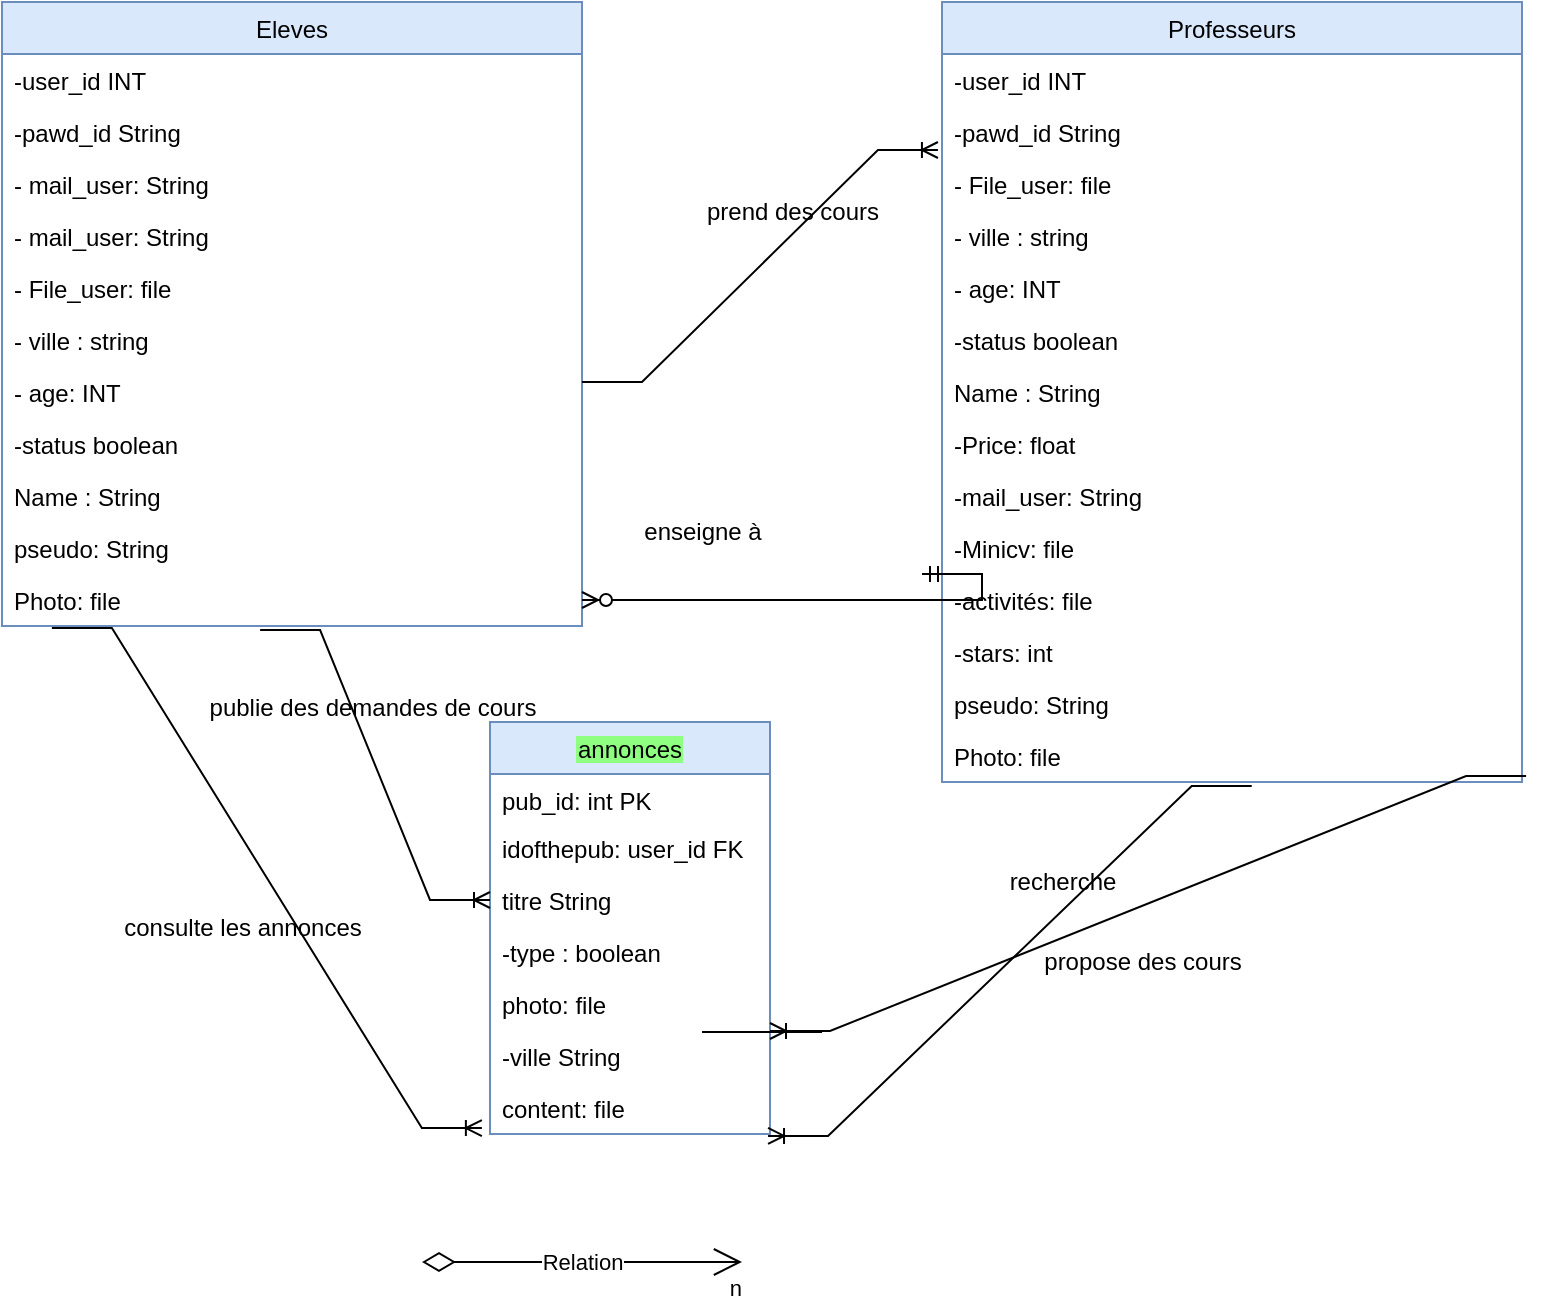 <mxfile version="20.4.0" type="device"><diagram id="BDy-kREZ5BCbeIwfCokq" name="Page-1"><mxGraphModel dx="1350" dy="717" grid="1" gridSize="10" guides="1" tooltips="1" connect="1" arrows="1" fold="1" page="1" pageScale="1" pageWidth="827" pageHeight="1169" math="0" shadow="0"><root><mxCell id="0"/><mxCell id="1" parent="0"/><mxCell id="o6ly0mMQModBg4EXFvxc-13" value="annonces" style="swimlane;fontStyle=0;childLayout=stackLayout;horizontal=1;startSize=26;fillColor=#dae8fc;horizontalStack=0;resizeParent=1;resizeParentMax=0;resizeLast=0;collapsible=1;marginBottom=0;labelBackgroundColor=#8FFF82;strokeColor=#6c8ebf;" parent="1" vertex="1"><mxGeometry x="274" y="520" width="140" height="206" as="geometry"><mxRectangle x="274" y="520" width="90" height="30" as="alternateBounds"/></mxGeometry></mxCell><mxCell id="o6ly0mMQModBg4EXFvxc-14" value="pub_id: int PK" style="text;strokeColor=none;fillColor=none;align=left;verticalAlign=top;spacingLeft=4;spacingRight=4;overflow=hidden;rotatable=0;points=[[0,0.5],[1,0.5]];portConstraint=eastwest;" parent="o6ly0mMQModBg4EXFvxc-13" vertex="1"><mxGeometry y="26" width="140" height="24" as="geometry"/></mxCell><mxCell id="o6ly0mMQModBg4EXFvxc-15" value="idofthepub: user_id FK" style="text;strokeColor=none;fillColor=none;align=left;verticalAlign=top;spacingLeft=4;spacingRight=4;overflow=hidden;rotatable=0;points=[[0,0.5],[1,0.5]];portConstraint=eastwest;" parent="o6ly0mMQModBg4EXFvxc-13" vertex="1"><mxGeometry y="50" width="140" height="26" as="geometry"/></mxCell><mxCell id="o6ly0mMQModBg4EXFvxc-52" value="titre String" style="text;strokeColor=none;fillColor=none;align=left;verticalAlign=top;spacingLeft=4;spacingRight=4;overflow=hidden;rotatable=0;points=[[0,0.5],[1,0.5]];portConstraint=eastwest;" parent="o6ly0mMQModBg4EXFvxc-13" vertex="1"><mxGeometry y="76" width="140" height="26" as="geometry"/></mxCell><mxCell id="o6ly0mMQModBg4EXFvxc-59" value="-type : boolean" style="text;strokeColor=none;fillColor=none;align=left;verticalAlign=top;spacingLeft=4;spacingRight=4;overflow=hidden;rotatable=0;points=[[0,0.5],[1,0.5]];portConstraint=eastwest;" parent="o6ly0mMQModBg4EXFvxc-13" vertex="1"><mxGeometry y="102" width="140" height="26" as="geometry"/></mxCell><mxCell id="o6ly0mMQModBg4EXFvxc-57" value="photo: file" style="text;strokeColor=none;fillColor=none;align=left;verticalAlign=top;spacingLeft=4;spacingRight=4;overflow=hidden;rotatable=0;points=[[0,0.5],[1,0.5]];portConstraint=eastwest;" parent="o6ly0mMQModBg4EXFvxc-13" vertex="1"><mxGeometry y="128" width="140" height="26" as="geometry"/></mxCell><mxCell id="o6ly0mMQModBg4EXFvxc-58" value="-ville String&#xA;" style="text;strokeColor=none;fillColor=none;align=left;verticalAlign=top;spacingLeft=4;spacingRight=4;overflow=hidden;rotatable=0;points=[[0,0.5],[1,0.5]];portConstraint=eastwest;" parent="o6ly0mMQModBg4EXFvxc-13" vertex="1"><mxGeometry y="154" width="140" height="26" as="geometry"/></mxCell><mxCell id="o6ly0mMQModBg4EXFvxc-16" value="content: file" style="text;strokeColor=none;fillColor=none;align=left;verticalAlign=top;spacingLeft=4;spacingRight=4;overflow=hidden;rotatable=0;points=[[0,0.5],[1,0.5]];portConstraint=eastwest;" parent="o6ly0mMQModBg4EXFvxc-13" vertex="1"><mxGeometry y="180" width="140" height="26" as="geometry"/></mxCell><mxCell id="o6ly0mMQModBg4EXFvxc-17" value="Eleves" style="swimlane;fontStyle=0;childLayout=stackLayout;horizontal=1;startSize=26;fillColor=#dae8fc;horizontalStack=0;resizeParent=1;resizeParentMax=0;resizeLast=0;collapsible=1;marginBottom=0;strokeColor=#6c8ebf;" parent="1" vertex="1"><mxGeometry x="30" y="160" width="290" height="312" as="geometry"/></mxCell><mxCell id="o6ly0mMQModBg4EXFvxc-18" value="-user_id INT " style="text;strokeColor=none;fillColor=none;align=left;verticalAlign=top;spacingLeft=4;spacingRight=4;overflow=hidden;rotatable=0;points=[[0,0.5],[1,0.5]];portConstraint=eastwest;" parent="o6ly0mMQModBg4EXFvxc-17" vertex="1"><mxGeometry y="26" width="290" height="26" as="geometry"/></mxCell><mxCell id="o6ly0mMQModBg4EXFvxc-19" value="-pawd_id String&#xA;" style="text;strokeColor=none;fillColor=none;align=left;verticalAlign=top;spacingLeft=4;spacingRight=4;overflow=hidden;rotatable=0;points=[[0,0.5],[1,0.5]];portConstraint=eastwest;" parent="o6ly0mMQModBg4EXFvxc-17" vertex="1"><mxGeometry y="52" width="290" height="26" as="geometry"/></mxCell><mxCell id="o6ly0mMQModBg4EXFvxc-47" value="- mail_user: String" style="text;strokeColor=none;fillColor=none;align=left;verticalAlign=top;spacingLeft=4;spacingRight=4;overflow=hidden;rotatable=0;points=[[0,0.5],[1,0.5]];portConstraint=eastwest;" parent="o6ly0mMQModBg4EXFvxc-17" vertex="1"><mxGeometry y="78" width="290" height="26" as="geometry"/></mxCell><mxCell id="o6ly0mMQModBg4EXFvxc-73" value="- mail_user: String" style="text;strokeColor=none;fillColor=none;align=left;verticalAlign=top;spacingLeft=4;spacingRight=4;overflow=hidden;rotatable=0;points=[[0,0.5],[1,0.5]];portConstraint=eastwest;" parent="o6ly0mMQModBg4EXFvxc-17" vertex="1"><mxGeometry y="104" width="290" height="26" as="geometry"/></mxCell><mxCell id="o6ly0mMQModBg4EXFvxc-33" value="- File_user: file " style="text;strokeColor=none;fillColor=none;align=left;verticalAlign=top;spacingLeft=4;spacingRight=4;overflow=hidden;rotatable=0;points=[[0,0.5],[1,0.5]];portConstraint=eastwest;" parent="o6ly0mMQModBg4EXFvxc-17" vertex="1"><mxGeometry y="130" width="290" height="26" as="geometry"/></mxCell><mxCell id="o6ly0mMQModBg4EXFvxc-29" value="- ville : string" style="text;strokeColor=none;fillColor=none;align=left;verticalAlign=top;spacingLeft=4;spacingRight=4;overflow=hidden;rotatable=0;points=[[0,0.5],[1,0.5]];portConstraint=eastwest;" parent="o6ly0mMQModBg4EXFvxc-17" vertex="1"><mxGeometry y="156" width="290" height="26" as="geometry"/></mxCell><mxCell id="o6ly0mMQModBg4EXFvxc-30" value="- age: INT" style="text;strokeColor=none;fillColor=none;align=left;verticalAlign=top;spacingLeft=4;spacingRight=4;overflow=hidden;rotatable=0;points=[[0,0.5],[1,0.5]];portConstraint=eastwest;" parent="o6ly0mMQModBg4EXFvxc-17" vertex="1"><mxGeometry y="182" width="290" height="26" as="geometry"/></mxCell><mxCell id="o6ly0mMQModBg4EXFvxc-31" value="-status boolean" style="text;strokeColor=none;fillColor=none;align=left;verticalAlign=top;spacingLeft=4;spacingRight=4;overflow=hidden;rotatable=0;points=[[0,0.5],[1,0.5]];portConstraint=eastwest;" parent="o6ly0mMQModBg4EXFvxc-17" vertex="1"><mxGeometry y="208" width="290" height="26" as="geometry"/></mxCell><mxCell id="o6ly0mMQModBg4EXFvxc-23" value="Name : String&#xA;" style="text;strokeColor=none;fillColor=none;align=left;verticalAlign=top;spacingLeft=4;spacingRight=4;overflow=hidden;rotatable=0;points=[[0,0.5],[1,0.5]];portConstraint=eastwest;" parent="o6ly0mMQModBg4EXFvxc-17" vertex="1"><mxGeometry y="234" width="290" height="26" as="geometry"/></mxCell><mxCell id="o6ly0mMQModBg4EXFvxc-32" value="pseudo: String" style="text;strokeColor=none;fillColor=none;align=left;verticalAlign=top;spacingLeft=4;spacingRight=4;overflow=hidden;rotatable=0;points=[[0,0.5],[1,0.5]];portConstraint=eastwest;" parent="o6ly0mMQModBg4EXFvxc-17" vertex="1"><mxGeometry y="260" width="290" height="26" as="geometry"/></mxCell><mxCell id="o6ly0mMQModBg4EXFvxc-24" value="Photo: file" style="text;strokeColor=none;fillColor=none;align=left;verticalAlign=top;spacingLeft=4;spacingRight=4;overflow=hidden;rotatable=0;points=[[0,0.5],[1,0.5]];portConstraint=eastwest;" parent="o6ly0mMQModBg4EXFvxc-17" vertex="1"><mxGeometry y="286" width="290" height="26" as="geometry"/></mxCell><mxCell id="o6ly0mMQModBg4EXFvxc-34" value="Professeurs" style="swimlane;fontStyle=0;childLayout=stackLayout;horizontal=1;startSize=26;fillColor=#dae8fc;horizontalStack=0;resizeParent=1;resizeParentMax=0;resizeLast=0;collapsible=1;marginBottom=0;strokeColor=#6c8ebf;" parent="1" vertex="1"><mxGeometry x="500" y="160" width="290" height="390" as="geometry"/></mxCell><mxCell id="o6ly0mMQModBg4EXFvxc-35" value="-user_id INT " style="text;strokeColor=none;fillColor=none;align=left;verticalAlign=top;spacingLeft=4;spacingRight=4;overflow=hidden;rotatable=0;points=[[0,0.5],[1,0.5]];portConstraint=eastwest;" parent="o6ly0mMQModBg4EXFvxc-34" vertex="1"><mxGeometry y="26" width="290" height="26" as="geometry"/></mxCell><mxCell id="o6ly0mMQModBg4EXFvxc-36" value="-pawd_id String&#xA;" style="text;strokeColor=none;fillColor=none;align=left;verticalAlign=top;spacingLeft=4;spacingRight=4;overflow=hidden;rotatable=0;points=[[0,0.5],[1,0.5]];portConstraint=eastwest;" parent="o6ly0mMQModBg4EXFvxc-34" vertex="1"><mxGeometry y="52" width="290" height="26" as="geometry"/></mxCell><mxCell id="o6ly0mMQModBg4EXFvxc-37" value="- File_user: file " style="text;strokeColor=none;fillColor=none;align=left;verticalAlign=top;spacingLeft=4;spacingRight=4;overflow=hidden;rotatable=0;points=[[0,0.5],[1,0.5]];portConstraint=eastwest;" parent="o6ly0mMQModBg4EXFvxc-34" vertex="1"><mxGeometry y="78" width="290" height="26" as="geometry"/></mxCell><mxCell id="o6ly0mMQModBg4EXFvxc-38" value="- ville : string" style="text;strokeColor=none;fillColor=none;align=left;verticalAlign=top;spacingLeft=4;spacingRight=4;overflow=hidden;rotatable=0;points=[[0,0.5],[1,0.5]];portConstraint=eastwest;" parent="o6ly0mMQModBg4EXFvxc-34" vertex="1"><mxGeometry y="104" width="290" height="26" as="geometry"/></mxCell><mxCell id="o6ly0mMQModBg4EXFvxc-39" value="- age: INT" style="text;strokeColor=none;fillColor=none;align=left;verticalAlign=top;spacingLeft=4;spacingRight=4;overflow=hidden;rotatable=0;points=[[0,0.5],[1,0.5]];portConstraint=eastwest;" parent="o6ly0mMQModBg4EXFvxc-34" vertex="1"><mxGeometry y="130" width="290" height="26" as="geometry"/></mxCell><mxCell id="o6ly0mMQModBg4EXFvxc-40" value="-status boolean" style="text;strokeColor=none;fillColor=none;align=left;verticalAlign=top;spacingLeft=4;spacingRight=4;overflow=hidden;rotatable=0;points=[[0,0.5],[1,0.5]];portConstraint=eastwest;" parent="o6ly0mMQModBg4EXFvxc-34" vertex="1"><mxGeometry y="156" width="290" height="26" as="geometry"/></mxCell><mxCell id="o6ly0mMQModBg4EXFvxc-41" value="Name : String&#xA;" style="text;strokeColor=none;fillColor=none;align=left;verticalAlign=top;spacingLeft=4;spacingRight=4;overflow=hidden;rotatable=0;points=[[0,0.5],[1,0.5]];portConstraint=eastwest;" parent="o6ly0mMQModBg4EXFvxc-34" vertex="1"><mxGeometry y="182" width="290" height="26" as="geometry"/></mxCell><mxCell id="o6ly0mMQModBg4EXFvxc-45" value="-Price: float" style="text;strokeColor=none;fillColor=none;align=left;verticalAlign=top;spacingLeft=4;spacingRight=4;overflow=hidden;rotatable=0;points=[[0,0.5],[1,0.5]];portConstraint=eastwest;" parent="o6ly0mMQModBg4EXFvxc-34" vertex="1"><mxGeometry y="208" width="290" height="26" as="geometry"/></mxCell><mxCell id="o6ly0mMQModBg4EXFvxc-46" value="-mail_user: String&#xA;" style="text;strokeColor=none;fillColor=none;align=left;verticalAlign=top;spacingLeft=4;spacingRight=4;overflow=hidden;rotatable=0;points=[[0,0.5],[1,0.5]];portConstraint=eastwest;" parent="o6ly0mMQModBg4EXFvxc-34" vertex="1"><mxGeometry y="234" width="290" height="26" as="geometry"/></mxCell><mxCell id="Id6GmUpOrycfXR1ZCYCU-7" value="" style="edgeStyle=entityRelationEdgeStyle;fontSize=12;html=1;endArrow=ERzeroToMany;startArrow=ERmandOne;rounded=0;" parent="o6ly0mMQModBg4EXFvxc-34" target="o6ly0mMQModBg4EXFvxc-24" edge="1"><mxGeometry width="100" height="100" relative="1" as="geometry"><mxPoint x="-10" y="286" as="sourcePoint"/><mxPoint x="90" y="186" as="targetPoint"/></mxGeometry></mxCell><mxCell id="o6ly0mMQModBg4EXFvxc-48" value="-Minicv: file" style="text;strokeColor=none;fillColor=none;align=left;verticalAlign=top;spacingLeft=4;spacingRight=4;overflow=hidden;rotatable=0;points=[[0,0.5],[1,0.5]];portConstraint=eastwest;" parent="o6ly0mMQModBg4EXFvxc-34" vertex="1"><mxGeometry y="260" width="290" height="26" as="geometry"/></mxCell><mxCell id="o6ly0mMQModBg4EXFvxc-49" value="-activités: file&#xA;" style="text;strokeColor=none;fillColor=none;align=left;verticalAlign=top;spacingLeft=4;spacingRight=4;overflow=hidden;rotatable=0;points=[[0,0.5],[1,0.5]];portConstraint=eastwest;" parent="o6ly0mMQModBg4EXFvxc-34" vertex="1"><mxGeometry y="286" width="290" height="26" as="geometry"/></mxCell><mxCell id="o6ly0mMQModBg4EXFvxc-50" value="-stars: int&#xA;" style="text;strokeColor=none;fillColor=none;align=left;verticalAlign=top;spacingLeft=4;spacingRight=4;overflow=hidden;rotatable=0;points=[[0,0.5],[1,0.5]];portConstraint=eastwest;" parent="o6ly0mMQModBg4EXFvxc-34" vertex="1"><mxGeometry y="312" width="290" height="26" as="geometry"/></mxCell><mxCell id="o6ly0mMQModBg4EXFvxc-42" value="pseudo: String" style="text;strokeColor=none;fillColor=none;align=left;verticalAlign=top;spacingLeft=4;spacingRight=4;overflow=hidden;rotatable=0;points=[[0,0.5],[1,0.5]];portConstraint=eastwest;" parent="o6ly0mMQModBg4EXFvxc-34" vertex="1"><mxGeometry y="338" width="290" height="26" as="geometry"/></mxCell><mxCell id="o6ly0mMQModBg4EXFvxc-43" value="Photo: file" style="text;strokeColor=none;fillColor=none;align=left;verticalAlign=top;spacingLeft=4;spacingRight=4;overflow=hidden;rotatable=0;points=[[0,0.5],[1,0.5]];portConstraint=eastwest;" parent="o6ly0mMQModBg4EXFvxc-34" vertex="1"><mxGeometry y="364" width="290" height="26" as="geometry"/></mxCell><mxCell id="f6usKFGqLSquRgEudNx7-1" value="" style="edgeStyle=entityRelationEdgeStyle;fontSize=12;html=1;endArrow=ERoneToMany;rounded=0;entryX=-0.007;entryY=-0.154;entryDx=0;entryDy=0;entryPerimeter=0;" parent="1" target="o6ly0mMQModBg4EXFvxc-37" edge="1"><mxGeometry width="100" height="100" relative="1" as="geometry"><mxPoint x="320" y="350" as="sourcePoint"/><mxPoint x="420" y="250" as="targetPoint"/></mxGeometry></mxCell><mxCell id="f6usKFGqLSquRgEudNx7-2" value="prend des cours" style="text;html=1;align=center;verticalAlign=middle;resizable=0;points=[];autosize=1;strokeColor=none;fillColor=none;" parent="1" vertex="1"><mxGeometry x="370" y="250" width="110" height="30" as="geometry"/></mxCell><mxCell id="f6usKFGqLSquRgEudNx7-5" value="enseigne à" style="text;html=1;align=center;verticalAlign=middle;resizable=0;points=[];autosize=1;strokeColor=none;fillColor=none;" parent="1" vertex="1"><mxGeometry x="340" y="410" width="80" height="30" as="geometry"/></mxCell><mxCell id="f6usKFGqLSquRgEudNx7-6" value="" style="edgeStyle=entityRelationEdgeStyle;fontSize=12;html=1;endArrow=ERoneToMany;rounded=0;exitX=0.445;exitY=1.077;exitDx=0;exitDy=0;exitPerimeter=0;entryX=0;entryY=0.5;entryDx=0;entryDy=0;" parent="1" source="o6ly0mMQModBg4EXFvxc-24" target="o6ly0mMQModBg4EXFvxc-52" edge="1"><mxGeometry width="100" height="100" relative="1" as="geometry"><mxPoint x="360" y="450" as="sourcePoint"/><mxPoint x="460" y="350" as="targetPoint"/></mxGeometry></mxCell><mxCell id="f6usKFGqLSquRgEudNx7-7" value="&lt;div&gt;publie des demandes de cours&lt;/div&gt;&lt;div&gt;&lt;br&gt;&lt;/div&gt;" style="text;html=1;align=center;verticalAlign=middle;resizable=0;points=[];autosize=1;strokeColor=none;fillColor=none;" parent="1" vertex="1"><mxGeometry x="120" y="500" width="190" height="40" as="geometry"/></mxCell><mxCell id="f6usKFGqLSquRgEudNx7-8" value="" style="edgeStyle=entityRelationEdgeStyle;fontSize=12;html=1;endArrow=ERoneToMany;rounded=0;exitX=1.007;exitY=0.885;exitDx=0;exitDy=0;exitPerimeter=0;entryX=1;entryY=0.75;entryDx=0;entryDy=0;" parent="1" source="o6ly0mMQModBg4EXFvxc-43" target="o6ly0mMQModBg4EXFvxc-13" edge="1"><mxGeometry width="100" height="100" relative="1" as="geometry"><mxPoint x="580" y="610" as="sourcePoint"/><mxPoint x="660" y="640" as="targetPoint"/></mxGeometry></mxCell><mxCell id="f6usKFGqLSquRgEudNx7-10" value="propose des cours" style="text;html=1;align=center;verticalAlign=middle;resizable=0;points=[];autosize=1;strokeColor=none;fillColor=none;" parent="1" vertex="1"><mxGeometry x="540" y="625" width="120" height="30" as="geometry"/></mxCell><mxCell id="f6usKFGqLSquRgEudNx7-17" value="" style="edgeStyle=entityRelationEdgeStyle;fontSize=12;html=1;endArrow=ERoneToMany;rounded=0;exitX=0.086;exitY=1.038;exitDx=0;exitDy=0;exitPerimeter=0;entryX=-0.029;entryY=0.885;entryDx=0;entryDy=0;entryPerimeter=0;" parent="1" source="o6ly0mMQModBg4EXFvxc-24" target="o6ly0mMQModBg4EXFvxc-16" edge="1"><mxGeometry width="100" height="100" relative="1" as="geometry"><mxPoint x="100" y="770" as="sourcePoint"/><mxPoint x="200" y="670" as="targetPoint"/></mxGeometry></mxCell><mxCell id="f6usKFGqLSquRgEudNx7-18" value="&lt;div&gt;consulte les annonces&lt;/div&gt;&lt;div&gt;&lt;br&gt;&lt;/div&gt;" style="text;html=1;align=center;verticalAlign=middle;resizable=0;points=[];autosize=1;strokeColor=none;fillColor=none;" parent="1" vertex="1"><mxGeometry x="80" y="610" width="140" height="40" as="geometry"/></mxCell><mxCell id="f6usKFGqLSquRgEudNx7-21" value="" style="edgeStyle=entityRelationEdgeStyle;fontSize=12;html=1;endArrow=ERoneToMany;rounded=0;exitX=0.534;exitY=1.077;exitDx=0;exitDy=0;exitPerimeter=0;entryX=0.993;entryY=1.038;entryDx=0;entryDy=0;entryPerimeter=0;" parent="1" source="o6ly0mMQModBg4EXFvxc-43" target="o6ly0mMQModBg4EXFvxc-16" edge="1"><mxGeometry width="100" height="100" relative="1" as="geometry"><mxPoint x="620" y="820" as="sourcePoint"/><mxPoint x="720" y="720" as="targetPoint"/></mxGeometry></mxCell><mxCell id="f6usKFGqLSquRgEudNx7-22" value="recherche" style="text;html=1;align=center;verticalAlign=middle;resizable=0;points=[];autosize=1;strokeColor=none;fillColor=none;" parent="1" vertex="1"><mxGeometry x="520" y="585" width="80" height="30" as="geometry"/></mxCell><mxCell id="zuXQeiyzHFpozVLTS-fw-4" value="" style="line;strokeWidth=1;rotatable=0;dashed=0;labelPosition=right;align=left;verticalAlign=middle;spacingTop=0;spacingLeft=6;points=[];portConstraint=eastwest;" vertex="1" parent="1"><mxGeometry x="380" y="670" width="60" height="10" as="geometry"/></mxCell><mxCell id="zuXQeiyzHFpozVLTS-fw-8" value="Relation" style="endArrow=open;html=1;endSize=12;startArrow=diamondThin;startSize=14;startFill=0;edgeStyle=orthogonalEdgeStyle;rounded=0;" edge="1" parent="1"><mxGeometry relative="1" as="geometry"><mxPoint x="240" y="790" as="sourcePoint"/><mxPoint x="400" y="790" as="targetPoint"/></mxGeometry></mxCell><mxCell id="zuXQeiyzHFpozVLTS-fw-10" value="n" style="edgeLabel;resizable=0;html=1;align=right;verticalAlign=top;" connectable="0" vertex="1" parent="zuXQeiyzHFpozVLTS-fw-8"><mxGeometry x="1" relative="1" as="geometry"/></mxCell></root></mxGraphModel></diagram></mxfile>